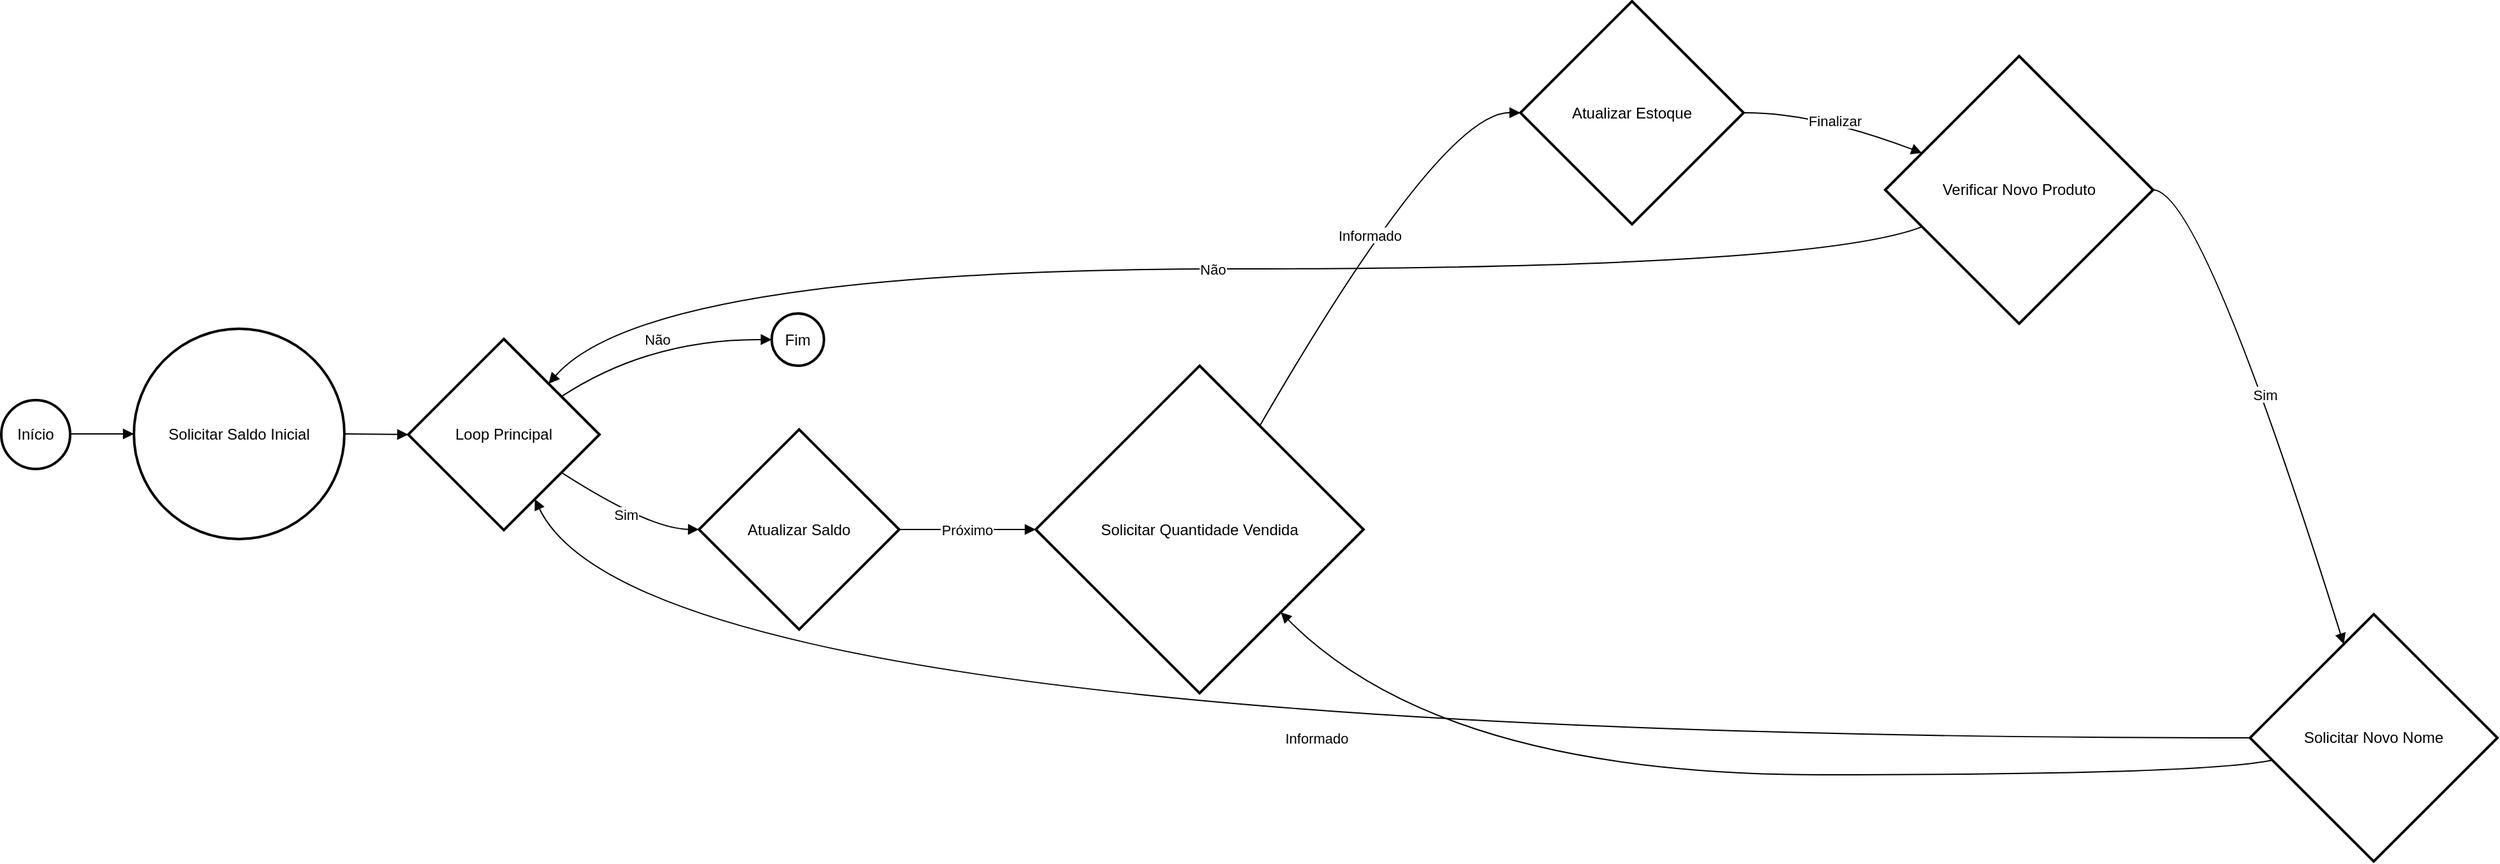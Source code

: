 <mxfile version="24.5.5" type="github">
  <diagram name="Página-1" id="dScOFx9_k72pR-0E-I21">
    <mxGraphModel>
      <root>
        <mxCell id="0" />
        <mxCell id="1" parent="0" />
        <mxCell id="2" value="Início" style="ellipse;aspect=fixed;strokeWidth=2;whiteSpace=wrap;" vertex="1" parent="1">
          <mxGeometry y="313" width="54" height="54" as="geometry" />
        </mxCell>
        <mxCell id="3" value="Solicitar Saldo Inicial" style="ellipse;aspect=fixed;strokeWidth=2;whiteSpace=wrap;" vertex="1" parent="1">
          <mxGeometry x="104" y="257" width="165" height="165" as="geometry" />
        </mxCell>
        <mxCell id="4" value="Loop Principal" style="rhombus;strokeWidth=2;whiteSpace=wrap;" vertex="1" parent="1">
          <mxGeometry x="319" y="265" width="150" height="150" as="geometry" />
        </mxCell>
        <mxCell id="5" value="Atualizar Saldo" style="rhombus;strokeWidth=2;whiteSpace=wrap;" vertex="1" parent="1">
          <mxGeometry x="547" y="336" width="157" height="157" as="geometry" />
        </mxCell>
        <mxCell id="6" value="Fim" style="ellipse;aspect=fixed;strokeWidth=2;whiteSpace=wrap;" vertex="1" parent="1">
          <mxGeometry x="604" y="245" width="41" height="41" as="geometry" />
        </mxCell>
        <mxCell id="7" value="Solicitar Quantidade Vendida" style="rhombus;strokeWidth=2;whiteSpace=wrap;" vertex="1" parent="1">
          <mxGeometry x="811" y="286" width="257" height="257" as="geometry" />
        </mxCell>
        <mxCell id="8" value="Atualizar Estoque" style="rhombus;strokeWidth=2;whiteSpace=wrap;" vertex="1" parent="1">
          <mxGeometry x="1191" width="175" height="175" as="geometry" />
        </mxCell>
        <mxCell id="9" value="Verificar Novo Produto" style="rhombus;strokeWidth=2;whiteSpace=wrap;" vertex="1" parent="1">
          <mxGeometry x="1477" y="43" width="210" height="210" as="geometry" />
        </mxCell>
        <mxCell id="10" value="Solicitar Novo Nome" style="rhombus;strokeWidth=2;whiteSpace=wrap;" vertex="1" parent="1">
          <mxGeometry x="1763" y="481" width="194" height="194" as="geometry" />
        </mxCell>
        <mxCell id="11" value="" style="curved=1;startArrow=none;endArrow=block;exitX=1;exitY=0.49;entryX=0;entryY=0.5;" edge="1" parent="1" source="2" target="3">
          <mxGeometry relative="1" as="geometry">
            <Array as="points" />
          </mxGeometry>
        </mxCell>
        <mxCell id="12" value="" style="curved=1;startArrow=none;endArrow=block;exitX=1;exitY=0.5;entryX=0;entryY=0.5;" edge="1" parent="1" source="3" target="4">
          <mxGeometry relative="1" as="geometry">
            <Array as="points" />
          </mxGeometry>
        </mxCell>
        <mxCell id="13" value="Sim" style="curved=1;startArrow=none;endArrow=block;exitX=1;exitY=0.83;entryX=0;entryY=0.5;" edge="1" parent="1" source="4" target="5">
          <mxGeometry relative="1" as="geometry">
            <Array as="points">
              <mxPoint x="508" y="414" />
            </Array>
          </mxGeometry>
        </mxCell>
        <mxCell id="14" value="Não" style="curved=1;startArrow=none;endArrow=block;exitX=1;exitY=0.17;entryX=0.01;entryY=0.49;" edge="1" parent="1" source="4" target="6">
          <mxGeometry relative="1" as="geometry">
            <Array as="points">
              <mxPoint x="508" y="265" />
            </Array>
          </mxGeometry>
        </mxCell>
        <mxCell id="15" value="Próximo" style="curved=1;startArrow=none;endArrow=block;exitX=0.99;exitY=0.5;entryX=0;entryY=0.5;" edge="1" parent="1" source="5" target="7">
          <mxGeometry relative="1" as="geometry">
            <Array as="points" />
          </mxGeometry>
        </mxCell>
        <mxCell id="16" value="Informado" style="curved=1;startArrow=none;endArrow=block;exitX=0.79;exitY=0;entryX=0;entryY=0.5;" edge="1" parent="1" source="7" target="8">
          <mxGeometry relative="1" as="geometry">
            <Array as="points">
              <mxPoint x="1129" y="87" />
            </Array>
          </mxGeometry>
        </mxCell>
        <mxCell id="17" value="Finalizar" style="curved=1;startArrow=none;endArrow=block;exitX=1;exitY=0.5;entryX=0;entryY=0.31;" edge="1" parent="1" source="8" target="9">
          <mxGeometry relative="1" as="geometry">
            <Array as="points">
              <mxPoint x="1421" y="87" />
            </Array>
          </mxGeometry>
        </mxCell>
        <mxCell id="18" value="Sim" style="curved=1;startArrow=none;endArrow=block;exitX=1;exitY=0.5;entryX=0.34;entryY=0;" edge="1" parent="1" source="9" target="10">
          <mxGeometry relative="1" as="geometry">
            <Array as="points">
              <mxPoint x="1725" y="148" />
            </Array>
          </mxGeometry>
        </mxCell>
        <mxCell id="19" value="Não" style="curved=1;startArrow=none;endArrow=block;exitX=0;exitY=0.69;entryX=0.94;entryY=0;" edge="1" parent="1" source="9" target="4">
          <mxGeometry relative="1" as="geometry">
            <Array as="points">
              <mxPoint x="1421" y="210" />
              <mxPoint x="508" y="210" />
            </Array>
          </mxGeometry>
        </mxCell>
        <mxCell id="20" value="Informado" style="curved=1;startArrow=none;endArrow=block;exitX=0;exitY=0.5;entryX=0.74;entryY=1;" edge="1" parent="1" source="10" target="4">
          <mxGeometry relative="1" as="geometry">
            <Array as="points">
              <mxPoint x="508" y="578" />
            </Array>
          </mxGeometry>
        </mxCell>
        <mxCell id="21" value="" style="curved=1;startArrow=none;endArrow=block;exitX=0;exitY=0.61;entryX=0.99;entryY=1;" edge="1" parent="1" source="10" target="7">
          <mxGeometry relative="1" as="geometry">
            <Array as="points">
              <mxPoint x="1725" y="607" />
              <mxPoint x="1129" y="607" />
            </Array>
          </mxGeometry>
        </mxCell>
      </root>
    </mxGraphModel>
  </diagram>
</mxfile>
